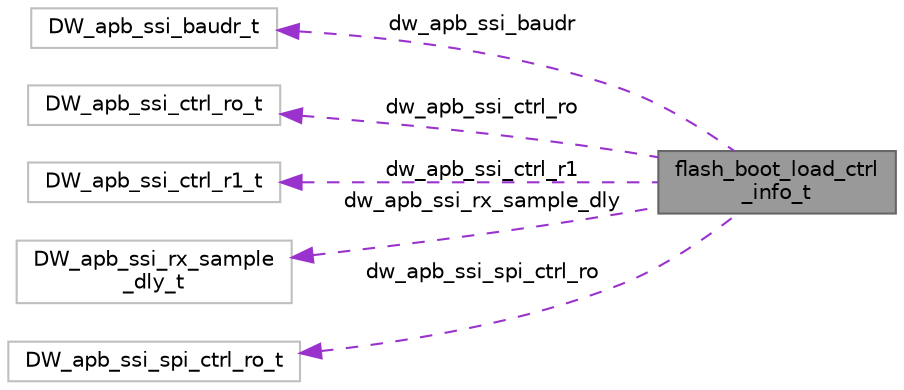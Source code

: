 digraph "flash_boot_load_ctrl_info_t"
{
 // LATEX_PDF_SIZE
  bgcolor="transparent";
  edge [fontname=Helvetica,fontsize=10,labelfontname=Helvetica,labelfontsize=10];
  node [fontname=Helvetica,fontsize=10,shape=box,height=0.2,width=0.4];
  rankdir="LR";
  Node1 [label="flash_boot_load_ctrl\l_info_t",height=0.2,width=0.4,color="gray40", fillcolor="grey60", style="filled", fontcolor="black",tooltip=" "];
  Node2 -> Node1 [dir="back",color="darkorchid3",style="dashed",label=" dw_apb_ssi_baudr" ];
  Node2 [label="DW_apb_ssi_baudr_t",height=0.2,width=0.4,color="grey75", fillcolor="white", style="filled",URL="$structDW__apb__ssi__baudr__t.html",tooltip=" "];
  Node3 -> Node1 [dir="back",color="darkorchid3",style="dashed",label=" dw_apb_ssi_ctrl_ro" ];
  Node3 [label="DW_apb_ssi_ctrl_ro_t",height=0.2,width=0.4,color="grey75", fillcolor="white", style="filled",URL="$structDW__apb__ssi__ctrl__ro__t.html",tooltip=" "];
  Node4 -> Node1 [dir="back",color="darkorchid3",style="dashed",label=" dw_apb_ssi_ctrl_r1" ];
  Node4 [label="DW_apb_ssi_ctrl_r1_t",height=0.2,width=0.4,color="grey75", fillcolor="white", style="filled",URL="$structDW__apb__ssi__ctrl__r1__t.html",tooltip=" "];
  Node5 -> Node1 [dir="back",color="darkorchid3",style="dashed",label=" dw_apb_ssi_rx_sample_dly" ];
  Node5 [label="DW_apb_ssi_rx_sample\l_dly_t",height=0.2,width=0.4,color="grey75", fillcolor="white", style="filled",URL="$structDW__apb__ssi__rx__sample__dly__t.html",tooltip=" "];
  Node6 -> Node1 [dir="back",color="darkorchid3",style="dashed",label=" dw_apb_ssi_spi_ctrl_ro" ];
  Node6 [label="DW_apb_ssi_spi_ctrl_ro_t",height=0.2,width=0.4,color="grey75", fillcolor="white", style="filled",URL="$structDW__apb__ssi__spi__ctrl__ro__t.html",tooltip=" "];
}
